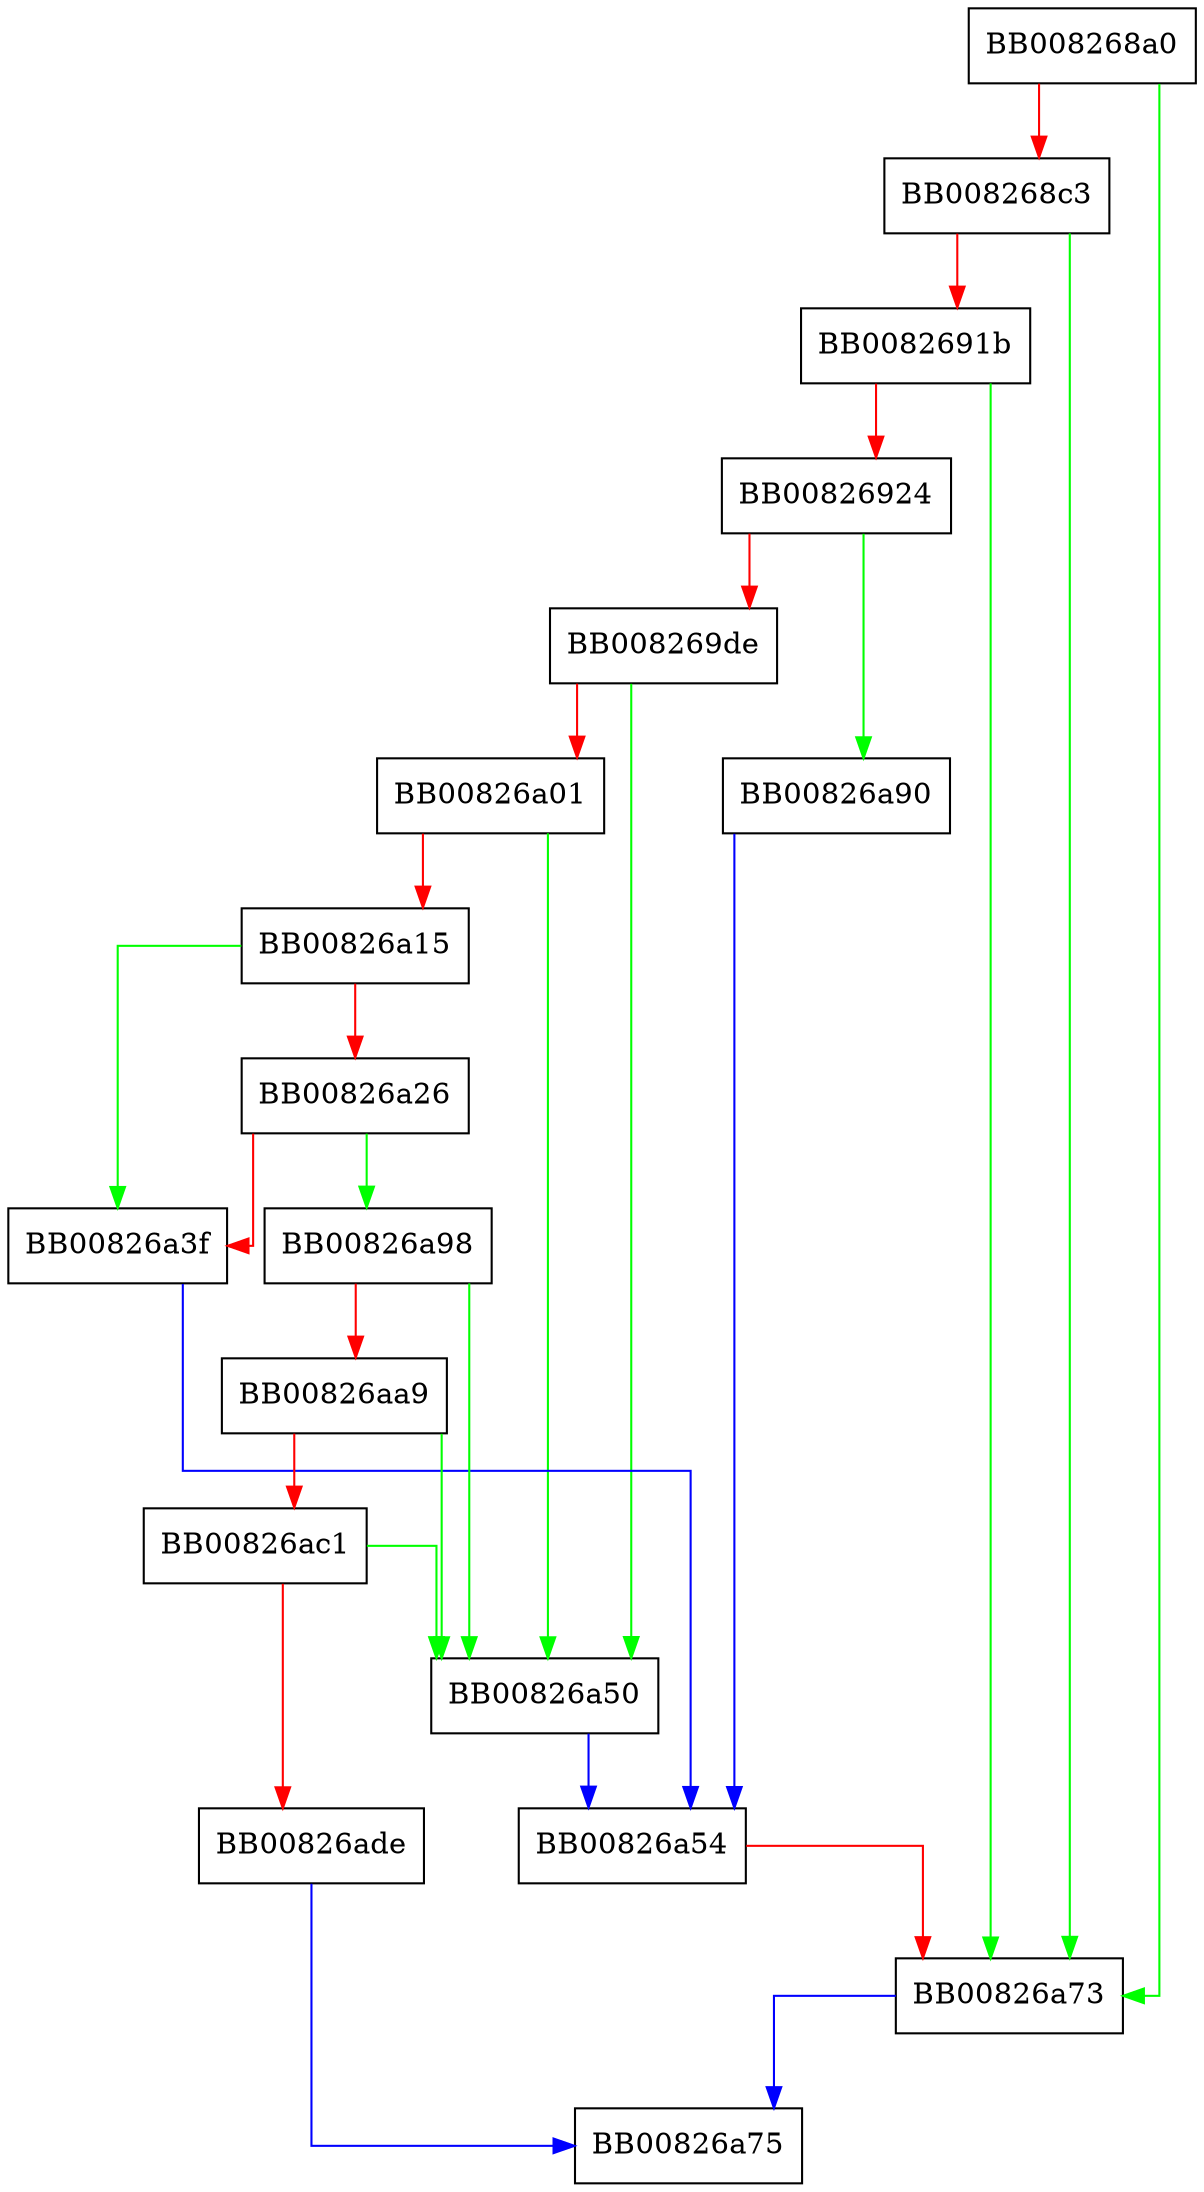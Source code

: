 digraph ossl_siv128_init {
  node [shape="box"];
  graph [splines=ortho];
  BB008268a0 -> BB00826a73 [color="green"];
  BB008268a0 -> BB008268c3 [color="red"];
  BB008268c3 -> BB00826a73 [color="green"];
  BB008268c3 -> BB0082691b [color="red"];
  BB0082691b -> BB00826a73 [color="green"];
  BB0082691b -> BB00826924 [color="red"];
  BB00826924 -> BB00826a90 [color="green"];
  BB00826924 -> BB008269de [color="red"];
  BB008269de -> BB00826a50 [color="green"];
  BB008269de -> BB00826a01 [color="red"];
  BB00826a01 -> BB00826a50 [color="green"];
  BB00826a01 -> BB00826a15 [color="red"];
  BB00826a15 -> BB00826a3f [color="green"];
  BB00826a15 -> BB00826a26 [color="red"];
  BB00826a26 -> BB00826a98 [color="green"];
  BB00826a26 -> BB00826a3f [color="red"];
  BB00826a3f -> BB00826a54 [color="blue"];
  BB00826a50 -> BB00826a54 [color="blue"];
  BB00826a54 -> BB00826a73 [color="red"];
  BB00826a73 -> BB00826a75 [color="blue"];
  BB00826a90 -> BB00826a54 [color="blue"];
  BB00826a98 -> BB00826a50 [color="green"];
  BB00826a98 -> BB00826aa9 [color="red"];
  BB00826aa9 -> BB00826a50 [color="green"];
  BB00826aa9 -> BB00826ac1 [color="red"];
  BB00826ac1 -> BB00826a50 [color="green"];
  BB00826ac1 -> BB00826ade [color="red"];
  BB00826ade -> BB00826a75 [color="blue"];
}